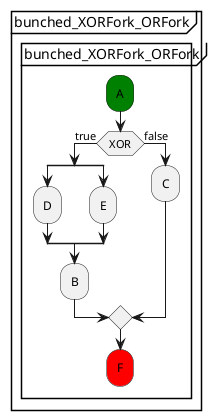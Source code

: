 @startuml
partition "bunched_XORFork_ORFork" {
    group "bunched_XORFork_ORFork"
        #green:A;
        if (XOR) then (true)
            split
                :D;
            split again
                :E;
            end split
            :B;
        else (false)
            :C;
        endif
        #red:F;
    end group
}
@enduml